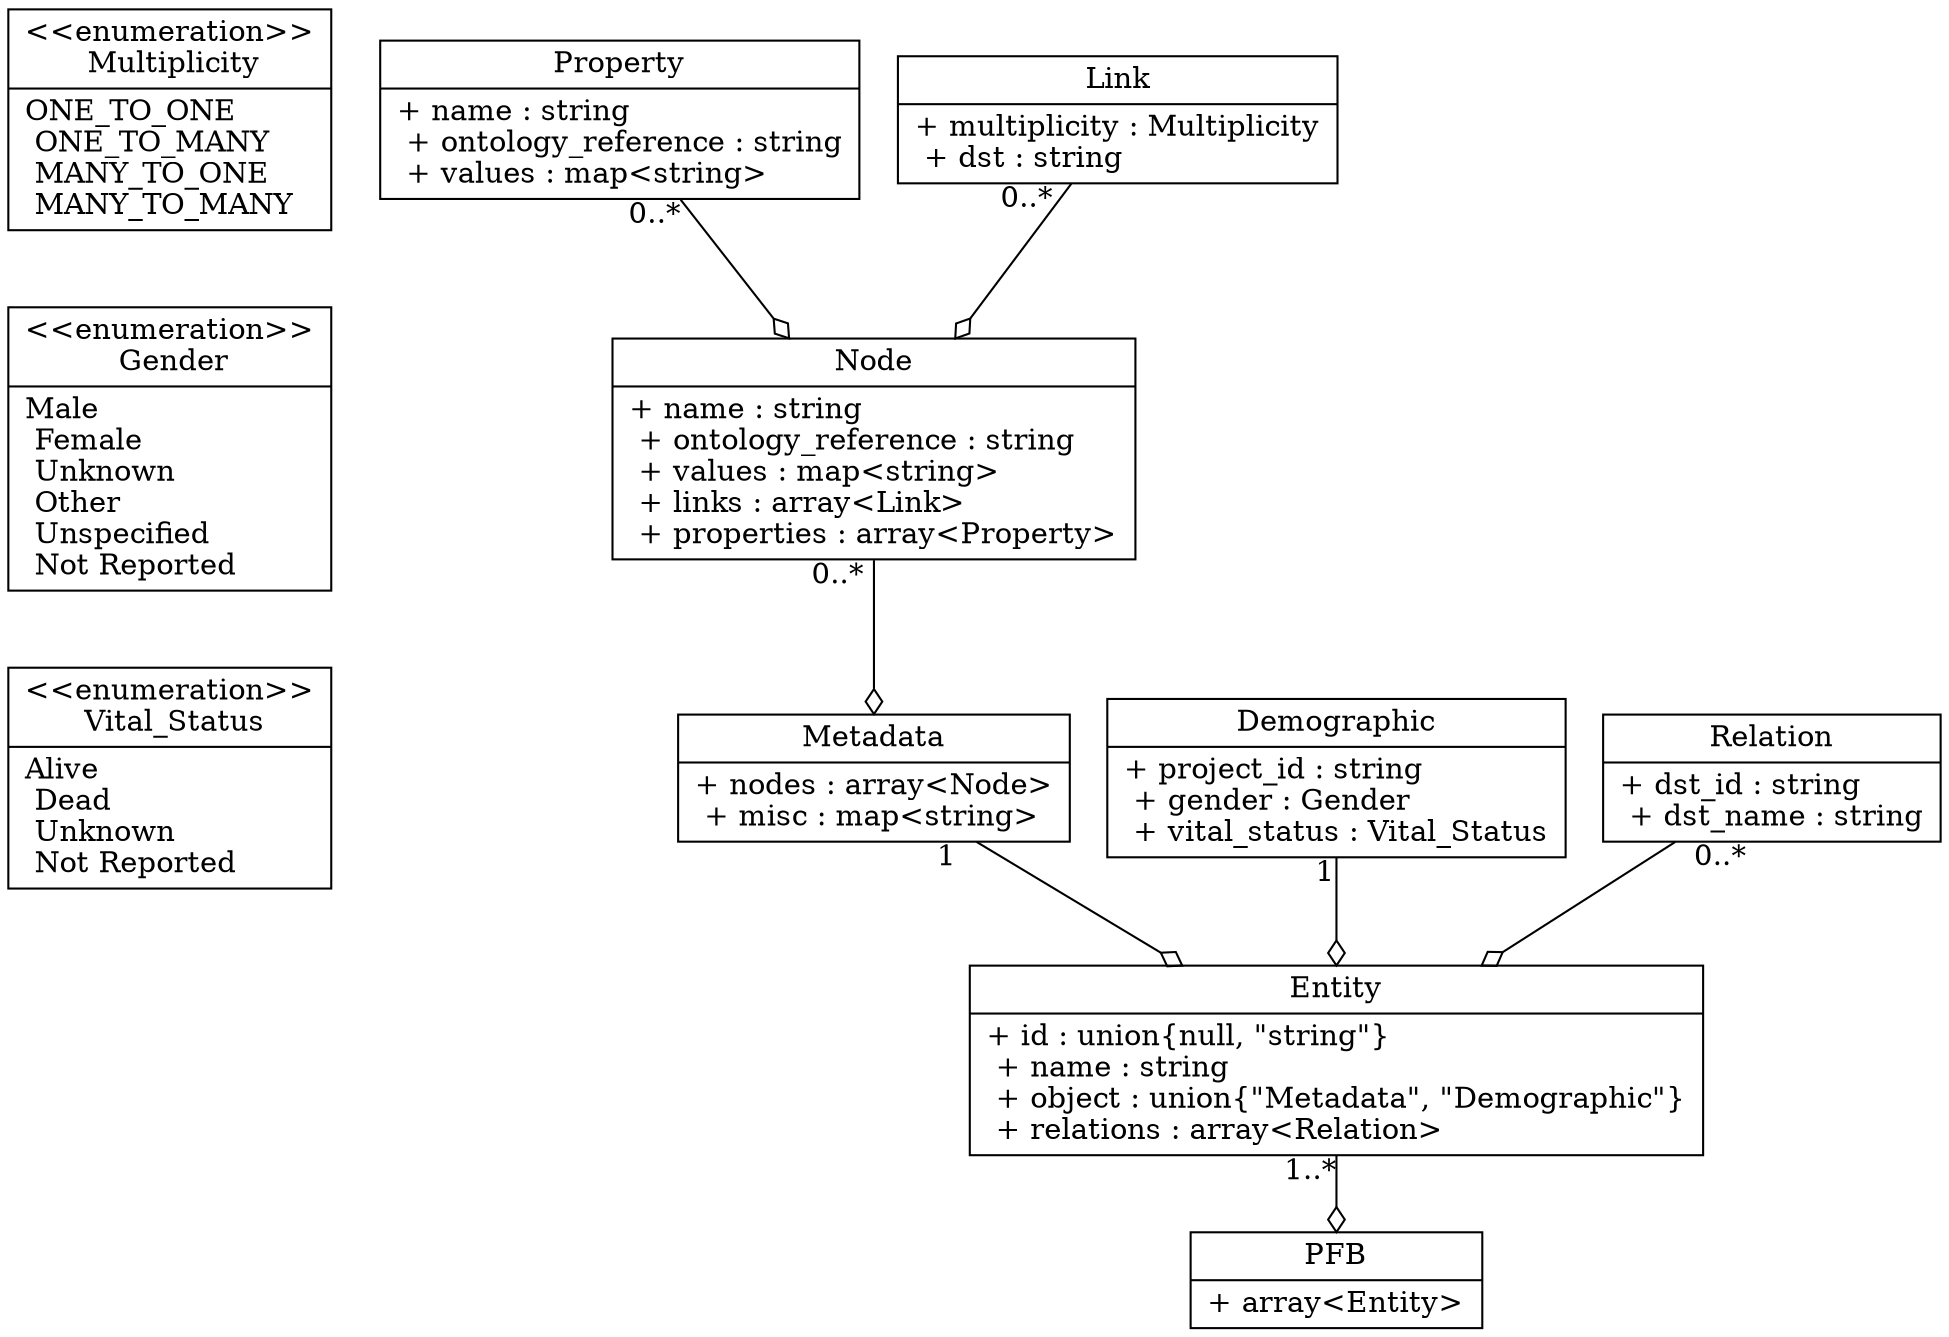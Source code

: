 digraph G {
  node [
    shape = "record"
  ]

  Multiplicity [
    label = "{\<\<enumeration\>\>\l
      Multiplicity|
      ONE_TO_ONE\l
      ONE_TO_MANY\l
      MANY_TO_ONE\l
      MANY_TO_MANY\l}"
  ]

  Gender [
    label = "{\<\<enumeration\>\>\l
      Gender|
      Male\l
      Female\l
      Unknown\l
      Other\l
      Unspecified\l
      Not Reported\l}"
  ]

  Vital_Status [
    label = "{\<\<enumeration\>\>\l
      Vital_Status|
      Alive\l
      Dead\l
      Unknown\l
      Not Reported\l}"
  ]

  Multiplicity -> Gender[style=invis];
  Gender -> Vital_Status[style=invis];

//  { Multiplicity; Vital_Status; Gender } -> Property[style=invis];
//  Gender -> Vital_Status[style=invis];
//  Vital_Status -> Demographic[style=invis];
//  { Gender; Vital_Status } -> Demographic[style=invis];

  Property [
    label = "{Property|
      + name : string\l
      + ontology_reference : string\l
      + values : map\<string\>\l}"
  ]

  Link [
    label = "{Link|
      + multiplicity : Multiplicity\l
      + dst : string\l}"
  ]

  "Node" [
    label = "{Node|
      + name : string\l
      + ontology_reference : string\l
      + values : map\<string\>\l
      + links : array\<Link\>\l
      + properties : array\<Property\>\l}"
  ]

//  Multiplicity -> Link[style=invis];
  Metadata [
    label = "{Metadata|
      + nodes : array\<Node\>\l
      + misc : map\<string\>\l}"
  ]

  Demographic [
    label = "{Demographic|
      + project_id : string\l
      + gender : Gender\l
      + vital_status : Vital_Status\l}"
  ]

  Relation [
    label = "{Relation|
      + dst_id : string\l
      + dst_name : string\l}"
  ]

  Entity [
    label = "{Entity|
      + id : union\{null, \"string\"\}\l
      + name : string\l
      + object : union\{\"Metadata\", \"Demographic\"\}\l
      + relations : array\<Relation\>\l}"
  ]

  PFB [
    label = "{PFB|
      + array\<Entity\>\l}"
  ]

  Property -> "Node"[taillabel = "0..*",arrowhead = "odiamond"]
  Link -> "Node"[taillabel = "0..*  ",arrowhead = "odiamond"]
  "Node" -> Metadata[taillabel = "0..* ",arrowhead = "odiamond"]
  Demographic -> Entity[taillabel = "1",arrowhead = "odiamond"]
  Metadata -> Entity[taillabel = "1  ",arrowhead = "odiamond"]
  Relation -> Entity[taillabel = "  0..*      ",arrowhead = "odiamond"]
  Entity -> PFB[taillabel = "1..*",arrowhead = "odiamond"]
}
